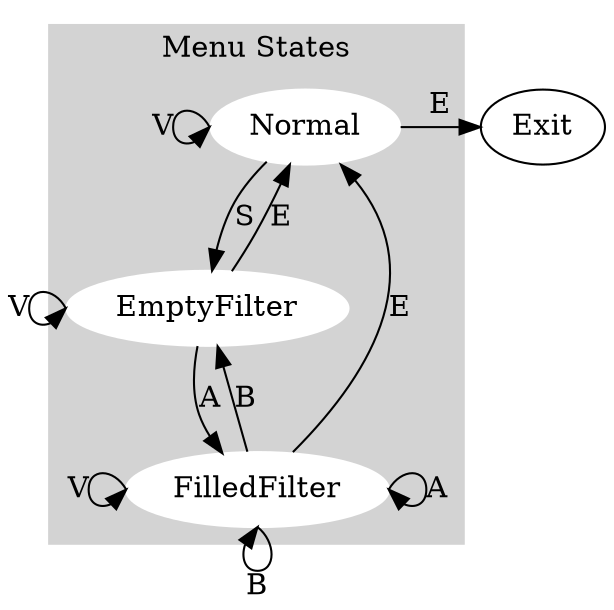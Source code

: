 digraph {
    newrank=true;
    subgraph cluster_menu_states {
        label="Menu States"
        color=lightgrey;
        style=filled;
        node [style=filled,color=white];
        Normal -> EmptyFilter [label = "S"];
        EmptyFilter -> FilledFilter [label = "A"];
        EmptyFilter -> Normal [label = "E"];
        FilledFilter:ne -> Normal:se [label = "E"];
        FilledFilter -> EmptyFilter [label = "B"];
        FilledFilter:s -> FilledFilter:s [label = "B"];
        FilledFilter:e -> FilledFilter:e [label = "A"];
        FilledFilter:w -> FilledFilter:w [label = "V"];
        EmptyFilter:w -> EmptyFilter:w [label = "V"];
        Normal:w -> Normal:w [label = "V"];
    }
    { rank=same; Normal; Exit; }
    Normal -> Exit [label = "E"];
}